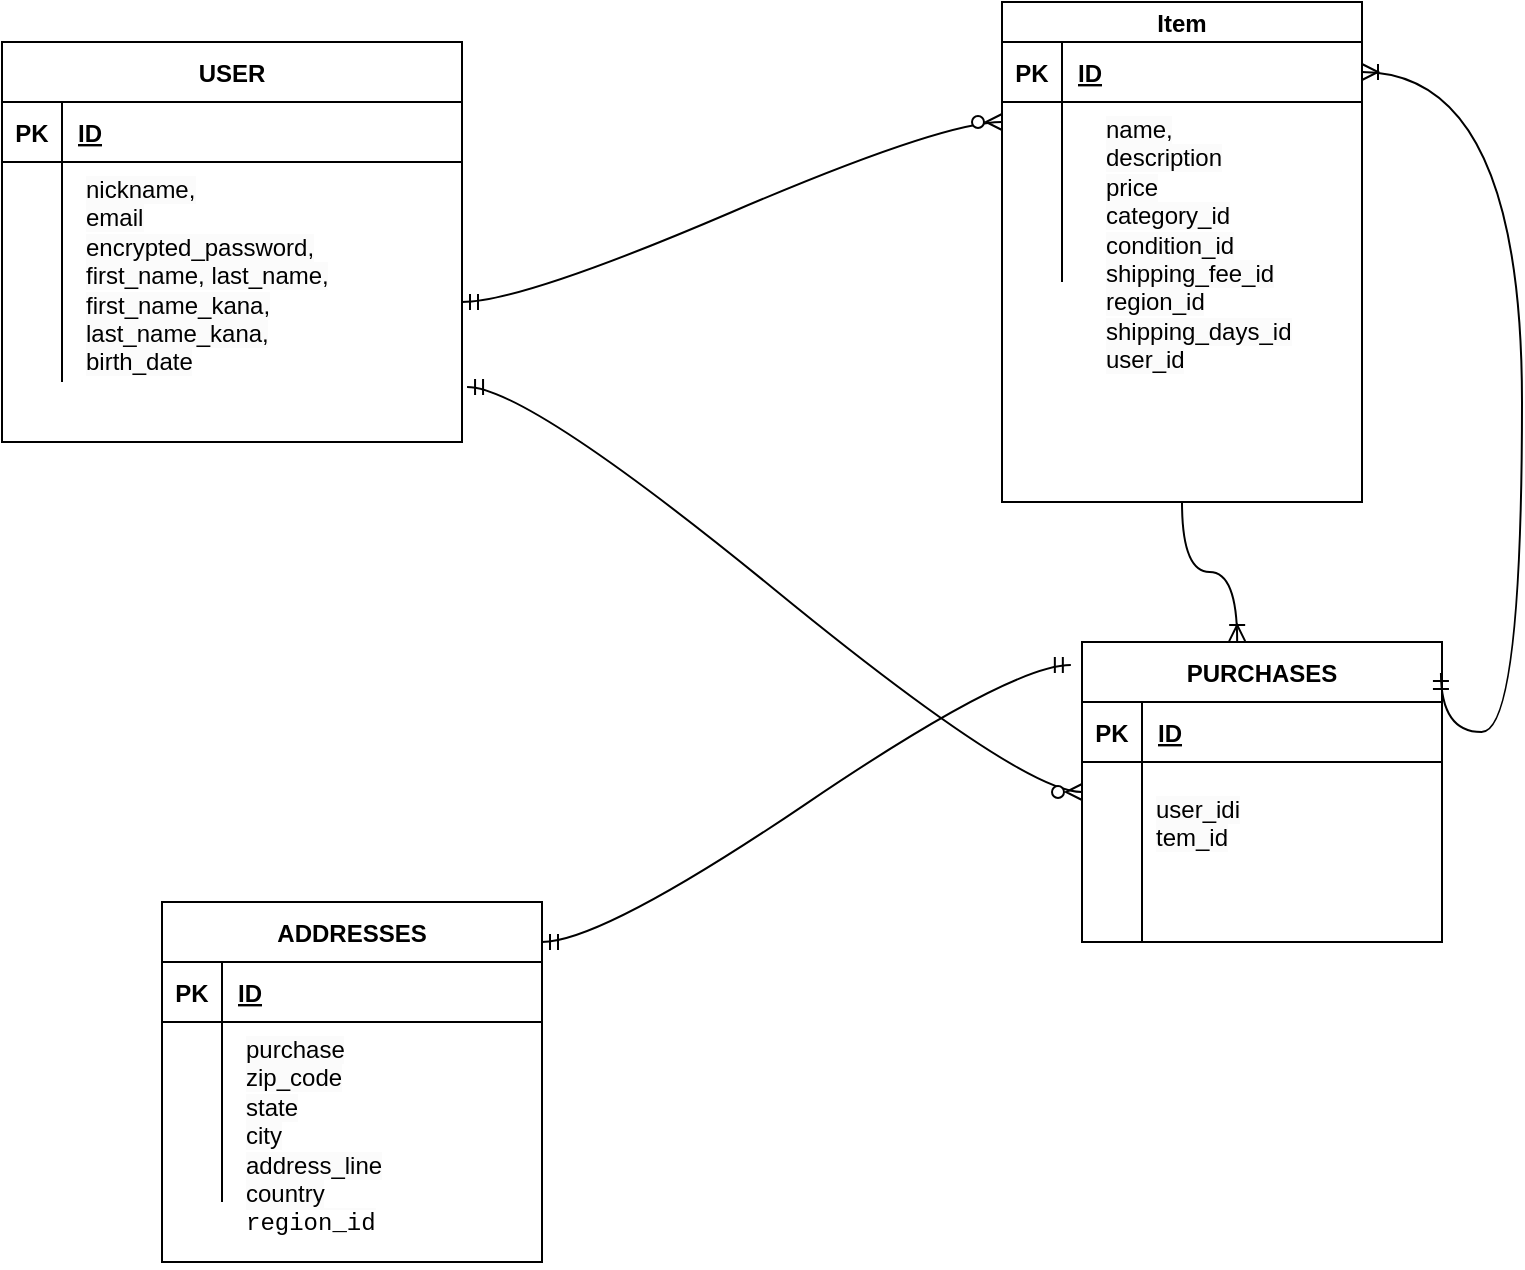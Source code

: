 <mxfile>
    <diagram id="cAI2ZftjPN-VTgmAf_sk" name="ページ3">
        <mxGraphModel dx="915" dy="1816" grid="1" gridSize="10" guides="1" tooltips="1" connect="1" arrows="1" fold="1" page="1" pageScale="1" pageWidth="827" pageHeight="1169" math="0" shadow="0">
            <root>
                <mxCell id="0"/>
                <mxCell id="1" parent="0"/>
                <mxCell id="d3gZWvAmhRLknY-FQu_A-1" value="USER" style="shape=table;startSize=30;container=1;collapsible=1;childLayout=tableLayout;fixedRows=1;rowLines=0;fontStyle=1;align=center;resizeLast=1;" parent="1" vertex="1">
                    <mxGeometry x="40" y="-870" width="230" height="200" as="geometry"/>
                </mxCell>
                <mxCell id="d3gZWvAmhRLknY-FQu_A-2" value="" style="shape=tableRow;horizontal=0;startSize=0;swimlaneHead=0;swimlaneBody=0;fillColor=none;collapsible=0;dropTarget=0;points=[[0,0.5],[1,0.5]];portConstraint=eastwest;top=0;left=0;right=0;bottom=1;" parent="d3gZWvAmhRLknY-FQu_A-1" vertex="1">
                    <mxGeometry y="30" width="230" height="30" as="geometry"/>
                </mxCell>
                <mxCell id="d3gZWvAmhRLknY-FQu_A-3" value="PK" style="shape=partialRectangle;connectable=0;fillColor=none;top=0;left=0;bottom=0;right=0;fontStyle=1;overflow=hidden;" parent="d3gZWvAmhRLknY-FQu_A-2" vertex="1">
                    <mxGeometry width="30" height="30" as="geometry">
                        <mxRectangle width="30" height="30" as="alternateBounds"/>
                    </mxGeometry>
                </mxCell>
                <mxCell id="d3gZWvAmhRLknY-FQu_A-4" value="ID" style="shape=partialRectangle;connectable=0;fillColor=none;top=0;left=0;bottom=0;right=0;align=left;spacingLeft=6;fontStyle=5;overflow=hidden;" parent="d3gZWvAmhRLknY-FQu_A-2" vertex="1">
                    <mxGeometry x="30" width="200" height="30" as="geometry">
                        <mxRectangle width="200" height="30" as="alternateBounds"/>
                    </mxGeometry>
                </mxCell>
                <mxCell id="d3gZWvAmhRLknY-FQu_A-5" value="" style="shape=tableRow;horizontal=0;startSize=0;swimlaneHead=0;swimlaneBody=0;fillColor=none;collapsible=0;dropTarget=0;points=[[0,0.5],[1,0.5]];portConstraint=eastwest;top=0;left=0;right=0;bottom=0;" parent="d3gZWvAmhRLknY-FQu_A-1" vertex="1">
                    <mxGeometry y="60" width="230" height="30" as="geometry"/>
                </mxCell>
                <mxCell id="d3gZWvAmhRLknY-FQu_A-6" value="" style="shape=partialRectangle;connectable=0;fillColor=none;top=0;left=0;bottom=0;right=0;editable=1;overflow=hidden;" parent="d3gZWvAmhRLknY-FQu_A-5" vertex="1">
                    <mxGeometry width="30" height="30" as="geometry">
                        <mxRectangle width="30" height="30" as="alternateBounds"/>
                    </mxGeometry>
                </mxCell>
                <mxCell id="d3gZWvAmhRLknY-FQu_A-7" value="" style="shape=partialRectangle;connectable=0;fillColor=none;top=0;left=0;bottom=0;right=0;align=left;spacingLeft=6;overflow=hidden;" parent="d3gZWvAmhRLknY-FQu_A-5" vertex="1">
                    <mxGeometry x="30" width="200" height="30" as="geometry">
                        <mxRectangle width="200" height="30" as="alternateBounds"/>
                    </mxGeometry>
                </mxCell>
                <mxCell id="d3gZWvAmhRLknY-FQu_A-8" value="" style="shape=tableRow;horizontal=0;startSize=0;swimlaneHead=0;swimlaneBody=0;fillColor=none;collapsible=0;dropTarget=0;points=[[0,0.5],[1,0.5]];portConstraint=eastwest;top=0;left=0;right=0;bottom=0;" parent="d3gZWvAmhRLknY-FQu_A-1" vertex="1">
                    <mxGeometry y="90" width="230" height="30" as="geometry"/>
                </mxCell>
                <mxCell id="d3gZWvAmhRLknY-FQu_A-9" value="" style="shape=partialRectangle;connectable=0;fillColor=none;top=0;left=0;bottom=0;right=0;editable=1;overflow=hidden;" parent="d3gZWvAmhRLknY-FQu_A-8" vertex="1">
                    <mxGeometry width="30" height="30" as="geometry">
                        <mxRectangle width="30" height="30" as="alternateBounds"/>
                    </mxGeometry>
                </mxCell>
                <mxCell id="d3gZWvAmhRLknY-FQu_A-10" value="" style="shape=partialRectangle;connectable=0;fillColor=none;top=0;left=0;bottom=0;right=0;align=left;spacingLeft=6;overflow=hidden;" parent="d3gZWvAmhRLknY-FQu_A-8" vertex="1">
                    <mxGeometry x="30" width="200" height="30" as="geometry">
                        <mxRectangle width="200" height="30" as="alternateBounds"/>
                    </mxGeometry>
                </mxCell>
                <mxCell id="d3gZWvAmhRLknY-FQu_A-11" value="" style="shape=tableRow;horizontal=0;startSize=0;swimlaneHead=0;swimlaneBody=0;fillColor=none;collapsible=0;dropTarget=0;points=[[0,0.5],[1,0.5]];portConstraint=eastwest;top=0;left=0;right=0;bottom=0;" parent="d3gZWvAmhRLknY-FQu_A-1" vertex="1">
                    <mxGeometry y="120" width="230" height="50" as="geometry"/>
                </mxCell>
                <mxCell id="d3gZWvAmhRLknY-FQu_A-12" value="" style="shape=partialRectangle;connectable=0;fillColor=none;top=0;left=0;bottom=0;right=0;editable=1;overflow=hidden;" parent="d3gZWvAmhRLknY-FQu_A-11" vertex="1">
                    <mxGeometry width="30" height="50" as="geometry">
                        <mxRectangle width="30" height="50" as="alternateBounds"/>
                    </mxGeometry>
                </mxCell>
                <mxCell id="d3gZWvAmhRLknY-FQu_A-13" value="" style="shape=partialRectangle;connectable=0;fillColor=none;top=0;left=0;bottom=0;right=0;align=left;spacingLeft=6;overflow=hidden;" parent="d3gZWvAmhRLknY-FQu_A-11" vertex="1">
                    <mxGeometry x="30" width="200" height="50" as="geometry">
                        <mxRectangle width="200" height="50" as="alternateBounds"/>
                    </mxGeometry>
                </mxCell>
                <mxCell id="d3gZWvAmhRLknY-FQu_A-14" value="PURCHASES" style="shape=table;startSize=30;container=1;collapsible=1;childLayout=tableLayout;fixedRows=1;rowLines=0;fontStyle=1;align=center;resizeLast=1;" parent="1" vertex="1">
                    <mxGeometry x="580" y="-570" width="180" height="150" as="geometry"/>
                </mxCell>
                <mxCell id="d3gZWvAmhRLknY-FQu_A-15" value="" style="shape=tableRow;horizontal=0;startSize=0;swimlaneHead=0;swimlaneBody=0;fillColor=none;collapsible=0;dropTarget=0;points=[[0,0.5],[1,0.5]];portConstraint=eastwest;top=0;left=0;right=0;bottom=1;" parent="d3gZWvAmhRLknY-FQu_A-14" vertex="1">
                    <mxGeometry y="30" width="180" height="30" as="geometry"/>
                </mxCell>
                <mxCell id="d3gZWvAmhRLknY-FQu_A-16" value="PK" style="shape=partialRectangle;connectable=0;fillColor=none;top=0;left=0;bottom=0;right=0;fontStyle=1;overflow=hidden;" parent="d3gZWvAmhRLknY-FQu_A-15" vertex="1">
                    <mxGeometry width="30" height="30" as="geometry">
                        <mxRectangle width="30" height="30" as="alternateBounds"/>
                    </mxGeometry>
                </mxCell>
                <mxCell id="d3gZWvAmhRLknY-FQu_A-17" value="ID" style="shape=partialRectangle;connectable=0;fillColor=none;top=0;left=0;bottom=0;right=0;align=left;spacingLeft=6;fontStyle=5;overflow=hidden;" parent="d3gZWvAmhRLknY-FQu_A-15" vertex="1">
                    <mxGeometry x="30" width="150" height="30" as="geometry">
                        <mxRectangle width="150" height="30" as="alternateBounds"/>
                    </mxGeometry>
                </mxCell>
                <mxCell id="d3gZWvAmhRLknY-FQu_A-18" value="" style="shape=tableRow;horizontal=0;startSize=0;swimlaneHead=0;swimlaneBody=0;fillColor=none;collapsible=0;dropTarget=0;points=[[0,0.5],[1,0.5]];portConstraint=eastwest;top=0;left=0;right=0;bottom=0;" parent="d3gZWvAmhRLknY-FQu_A-14" vertex="1">
                    <mxGeometry y="60" width="180" height="30" as="geometry"/>
                </mxCell>
                <mxCell id="d3gZWvAmhRLknY-FQu_A-19" value="" style="shape=partialRectangle;connectable=0;fillColor=none;top=0;left=0;bottom=0;right=0;editable=1;overflow=hidden;" parent="d3gZWvAmhRLknY-FQu_A-18" vertex="1">
                    <mxGeometry width="30" height="30" as="geometry">
                        <mxRectangle width="30" height="30" as="alternateBounds"/>
                    </mxGeometry>
                </mxCell>
                <mxCell id="d3gZWvAmhRLknY-FQu_A-20" value="" style="shape=partialRectangle;connectable=0;fillColor=none;top=0;left=0;bottom=0;right=0;align=left;spacingLeft=6;overflow=hidden;" parent="d3gZWvAmhRLknY-FQu_A-18" vertex="1">
                    <mxGeometry x="30" width="150" height="30" as="geometry">
                        <mxRectangle width="150" height="30" as="alternateBounds"/>
                    </mxGeometry>
                </mxCell>
                <mxCell id="d3gZWvAmhRLknY-FQu_A-21" value="" style="shape=tableRow;horizontal=0;startSize=0;swimlaneHead=0;swimlaneBody=0;fillColor=none;collapsible=0;dropTarget=0;points=[[0,0.5],[1,0.5]];portConstraint=eastwest;top=0;left=0;right=0;bottom=0;" parent="d3gZWvAmhRLknY-FQu_A-14" vertex="1">
                    <mxGeometry y="90" width="180" height="30" as="geometry"/>
                </mxCell>
                <mxCell id="d3gZWvAmhRLknY-FQu_A-22" value="" style="shape=partialRectangle;connectable=0;fillColor=none;top=0;left=0;bottom=0;right=0;editable=1;overflow=hidden;" parent="d3gZWvAmhRLknY-FQu_A-21" vertex="1">
                    <mxGeometry width="30" height="30" as="geometry">
                        <mxRectangle width="30" height="30" as="alternateBounds"/>
                    </mxGeometry>
                </mxCell>
                <mxCell id="d3gZWvAmhRLknY-FQu_A-23" value="" style="shape=partialRectangle;connectable=0;fillColor=none;top=0;left=0;bottom=0;right=0;align=left;spacingLeft=6;overflow=hidden;" parent="d3gZWvAmhRLknY-FQu_A-21" vertex="1">
                    <mxGeometry x="30" width="150" height="30" as="geometry">
                        <mxRectangle width="150" height="30" as="alternateBounds"/>
                    </mxGeometry>
                </mxCell>
                <mxCell id="d3gZWvAmhRLknY-FQu_A-24" value="" style="shape=tableRow;horizontal=0;startSize=0;swimlaneHead=0;swimlaneBody=0;fillColor=none;collapsible=0;dropTarget=0;points=[[0,0.5],[1,0.5]];portConstraint=eastwest;top=0;left=0;right=0;bottom=0;" parent="d3gZWvAmhRLknY-FQu_A-14" vertex="1">
                    <mxGeometry y="120" width="180" height="30" as="geometry"/>
                </mxCell>
                <mxCell id="d3gZWvAmhRLknY-FQu_A-25" value="" style="shape=partialRectangle;connectable=0;fillColor=none;top=0;left=0;bottom=0;right=0;editable=1;overflow=hidden;" parent="d3gZWvAmhRLknY-FQu_A-24" vertex="1">
                    <mxGeometry width="30" height="30" as="geometry">
                        <mxRectangle width="30" height="30" as="alternateBounds"/>
                    </mxGeometry>
                </mxCell>
                <mxCell id="d3gZWvAmhRLknY-FQu_A-26" value="" style="shape=partialRectangle;connectable=0;fillColor=none;top=0;left=0;bottom=0;right=0;align=left;spacingLeft=6;overflow=hidden;" parent="d3gZWvAmhRLknY-FQu_A-24" vertex="1">
                    <mxGeometry x="30" width="150" height="30" as="geometry">
                        <mxRectangle width="150" height="30" as="alternateBounds"/>
                    </mxGeometry>
                </mxCell>
                <mxCell id="d3gZWvAmhRLknY-FQu_A-27" value="ADDRESSES" style="shape=table;startSize=30;container=1;collapsible=1;childLayout=tableLayout;fixedRows=1;rowLines=0;fontStyle=1;align=center;resizeLast=1;" parent="1" vertex="1">
                    <mxGeometry x="120" y="-440" width="190" height="180" as="geometry"/>
                </mxCell>
                <mxCell id="d3gZWvAmhRLknY-FQu_A-28" value="" style="shape=tableRow;horizontal=0;startSize=0;swimlaneHead=0;swimlaneBody=0;fillColor=none;collapsible=0;dropTarget=0;points=[[0,0.5],[1,0.5]];portConstraint=eastwest;top=0;left=0;right=0;bottom=1;" parent="d3gZWvAmhRLknY-FQu_A-27" vertex="1">
                    <mxGeometry y="30" width="190" height="30" as="geometry"/>
                </mxCell>
                <mxCell id="d3gZWvAmhRLknY-FQu_A-29" value="PK" style="shape=partialRectangle;connectable=0;fillColor=none;top=0;left=0;bottom=0;right=0;fontStyle=1;overflow=hidden;" parent="d3gZWvAmhRLknY-FQu_A-28" vertex="1">
                    <mxGeometry width="30" height="30" as="geometry">
                        <mxRectangle width="30" height="30" as="alternateBounds"/>
                    </mxGeometry>
                </mxCell>
                <mxCell id="d3gZWvAmhRLknY-FQu_A-30" value="ID" style="shape=partialRectangle;connectable=0;fillColor=none;top=0;left=0;bottom=0;right=0;align=left;spacingLeft=6;fontStyle=5;overflow=hidden;" parent="d3gZWvAmhRLknY-FQu_A-28" vertex="1">
                    <mxGeometry x="30" width="160" height="30" as="geometry">
                        <mxRectangle width="160" height="30" as="alternateBounds"/>
                    </mxGeometry>
                </mxCell>
                <mxCell id="d3gZWvAmhRLknY-FQu_A-31" value="" style="shape=tableRow;horizontal=0;startSize=0;swimlaneHead=0;swimlaneBody=0;fillColor=none;collapsible=0;dropTarget=0;points=[[0,0.5],[1,0.5]];portConstraint=eastwest;top=0;left=0;right=0;bottom=0;" parent="d3gZWvAmhRLknY-FQu_A-27" vertex="1">
                    <mxGeometry y="60" width="190" height="30" as="geometry"/>
                </mxCell>
                <mxCell id="d3gZWvAmhRLknY-FQu_A-32" value="" style="shape=partialRectangle;connectable=0;fillColor=none;top=0;left=0;bottom=0;right=0;editable=1;overflow=hidden;" parent="d3gZWvAmhRLknY-FQu_A-31" vertex="1">
                    <mxGeometry width="30" height="30" as="geometry">
                        <mxRectangle width="30" height="30" as="alternateBounds"/>
                    </mxGeometry>
                </mxCell>
                <mxCell id="d3gZWvAmhRLknY-FQu_A-33" value="" style="shape=partialRectangle;connectable=0;fillColor=none;top=0;left=0;bottom=0;right=0;align=left;spacingLeft=6;overflow=hidden;" parent="d3gZWvAmhRLknY-FQu_A-31" vertex="1">
                    <mxGeometry x="30" width="160" height="30" as="geometry">
                        <mxRectangle width="160" height="30" as="alternateBounds"/>
                    </mxGeometry>
                </mxCell>
                <mxCell id="d3gZWvAmhRLknY-FQu_A-34" value="" style="shape=tableRow;horizontal=0;startSize=0;swimlaneHead=0;swimlaneBody=0;fillColor=none;collapsible=0;dropTarget=0;points=[[0,0.5],[1,0.5]];portConstraint=eastwest;top=0;left=0;right=0;bottom=0;" parent="d3gZWvAmhRLknY-FQu_A-27" vertex="1">
                    <mxGeometry y="90" width="190" height="30" as="geometry"/>
                </mxCell>
                <mxCell id="d3gZWvAmhRLknY-FQu_A-35" value="" style="shape=partialRectangle;connectable=0;fillColor=none;top=0;left=0;bottom=0;right=0;editable=1;overflow=hidden;" parent="d3gZWvAmhRLknY-FQu_A-34" vertex="1">
                    <mxGeometry width="30" height="30" as="geometry">
                        <mxRectangle width="30" height="30" as="alternateBounds"/>
                    </mxGeometry>
                </mxCell>
                <mxCell id="d3gZWvAmhRLknY-FQu_A-36" value="" style="shape=partialRectangle;connectable=0;fillColor=none;top=0;left=0;bottom=0;right=0;align=left;spacingLeft=6;overflow=hidden;" parent="d3gZWvAmhRLknY-FQu_A-34" vertex="1">
                    <mxGeometry x="30" width="160" height="30" as="geometry">
                        <mxRectangle width="160" height="30" as="alternateBounds"/>
                    </mxGeometry>
                </mxCell>
                <mxCell id="d3gZWvAmhRLknY-FQu_A-37" value="" style="shape=tableRow;horizontal=0;startSize=0;swimlaneHead=0;swimlaneBody=0;fillColor=none;collapsible=0;dropTarget=0;points=[[0,0.5],[1,0.5]];portConstraint=eastwest;top=0;left=0;right=0;bottom=0;" parent="d3gZWvAmhRLknY-FQu_A-27" vertex="1">
                    <mxGeometry y="120" width="190" height="30" as="geometry"/>
                </mxCell>
                <mxCell id="d3gZWvAmhRLknY-FQu_A-38" value="" style="shape=partialRectangle;connectable=0;fillColor=none;top=0;left=0;bottom=0;right=0;editable=1;overflow=hidden;" parent="d3gZWvAmhRLknY-FQu_A-37" vertex="1">
                    <mxGeometry width="30" height="30" as="geometry">
                        <mxRectangle width="30" height="30" as="alternateBounds"/>
                    </mxGeometry>
                </mxCell>
                <mxCell id="d3gZWvAmhRLknY-FQu_A-39" value="" style="shape=partialRectangle;connectable=0;fillColor=none;top=0;left=0;bottom=0;right=0;align=left;spacingLeft=6;overflow=hidden;" parent="d3gZWvAmhRLknY-FQu_A-37" vertex="1">
                    <mxGeometry x="30" width="160" height="30" as="geometry">
                        <mxRectangle width="160" height="30" as="alternateBounds"/>
                    </mxGeometry>
                </mxCell>
                <mxCell id="d3gZWvAmhRLknY-FQu_A-40" value="Item" style="shape=table;startSize=20;container=1;collapsible=1;childLayout=tableLayout;fixedRows=1;rowLines=0;fontStyle=1;align=center;resizeLast=1;" parent="1" vertex="1">
                    <mxGeometry x="540" y="-890" width="180" height="250" as="geometry"/>
                </mxCell>
                <mxCell id="d3gZWvAmhRLknY-FQu_A-41" value="" style="shape=tableRow;horizontal=0;startSize=0;swimlaneHead=0;swimlaneBody=0;fillColor=none;collapsible=0;dropTarget=0;points=[[0,0.5],[1,0.5]];portConstraint=eastwest;top=0;left=0;right=0;bottom=1;" parent="d3gZWvAmhRLknY-FQu_A-40" vertex="1">
                    <mxGeometry y="20" width="180" height="30" as="geometry"/>
                </mxCell>
                <mxCell id="d3gZWvAmhRLknY-FQu_A-42" value="PK" style="shape=partialRectangle;connectable=0;fillColor=none;top=0;left=0;bottom=0;right=0;fontStyle=1;overflow=hidden;" parent="d3gZWvAmhRLknY-FQu_A-41" vertex="1">
                    <mxGeometry width="30" height="30" as="geometry">
                        <mxRectangle width="30" height="30" as="alternateBounds"/>
                    </mxGeometry>
                </mxCell>
                <mxCell id="d3gZWvAmhRLknY-FQu_A-43" value="ID" style="shape=partialRectangle;connectable=0;fillColor=none;top=0;left=0;bottom=0;right=0;align=left;spacingLeft=6;fontStyle=5;overflow=hidden;" parent="d3gZWvAmhRLknY-FQu_A-41" vertex="1">
                    <mxGeometry x="30" width="150" height="30" as="geometry">
                        <mxRectangle width="150" height="30" as="alternateBounds"/>
                    </mxGeometry>
                </mxCell>
                <mxCell id="d3gZWvAmhRLknY-FQu_A-44" value="" style="shape=tableRow;horizontal=0;startSize=0;swimlaneHead=0;swimlaneBody=0;fillColor=none;collapsible=0;dropTarget=0;points=[[0,0.5],[1,0.5]];portConstraint=eastwest;top=0;left=0;right=0;bottom=0;" parent="d3gZWvAmhRLknY-FQu_A-40" vertex="1">
                    <mxGeometry y="50" width="180" height="30" as="geometry"/>
                </mxCell>
                <mxCell id="d3gZWvAmhRLknY-FQu_A-45" value="" style="shape=partialRectangle;connectable=0;fillColor=none;top=0;left=0;bottom=0;right=0;editable=1;overflow=hidden;" parent="d3gZWvAmhRLknY-FQu_A-44" vertex="1">
                    <mxGeometry width="30" height="30" as="geometry">
                        <mxRectangle width="30" height="30" as="alternateBounds"/>
                    </mxGeometry>
                </mxCell>
                <mxCell id="d3gZWvAmhRLknY-FQu_A-46" value="" style="shape=partialRectangle;connectable=0;fillColor=none;top=0;left=0;bottom=0;right=0;align=left;spacingLeft=6;overflow=hidden;" parent="d3gZWvAmhRLknY-FQu_A-44" vertex="1">
                    <mxGeometry x="30" width="150" height="30" as="geometry">
                        <mxRectangle width="150" height="30" as="alternateBounds"/>
                    </mxGeometry>
                </mxCell>
                <mxCell id="d3gZWvAmhRLknY-FQu_A-47" value="" style="shape=tableRow;horizontal=0;startSize=0;swimlaneHead=0;swimlaneBody=0;fillColor=none;collapsible=0;dropTarget=0;points=[[0,0.5],[1,0.5]];portConstraint=eastwest;top=0;left=0;right=0;bottom=0;" parent="d3gZWvAmhRLknY-FQu_A-40" vertex="1">
                    <mxGeometry y="80" width="180" height="30" as="geometry"/>
                </mxCell>
                <mxCell id="d3gZWvAmhRLknY-FQu_A-48" value="" style="shape=partialRectangle;connectable=0;fillColor=none;top=0;left=0;bottom=0;right=0;editable=1;overflow=hidden;" parent="d3gZWvAmhRLknY-FQu_A-47" vertex="1">
                    <mxGeometry width="30" height="30" as="geometry">
                        <mxRectangle width="30" height="30" as="alternateBounds"/>
                    </mxGeometry>
                </mxCell>
                <mxCell id="d3gZWvAmhRLknY-FQu_A-49" value="" style="shape=partialRectangle;connectable=0;fillColor=none;top=0;left=0;bottom=0;right=0;align=left;spacingLeft=6;overflow=hidden;" parent="d3gZWvAmhRLknY-FQu_A-47" vertex="1">
                    <mxGeometry x="30" width="150" height="30" as="geometry">
                        <mxRectangle width="150" height="30" as="alternateBounds"/>
                    </mxGeometry>
                </mxCell>
                <mxCell id="d3gZWvAmhRLknY-FQu_A-50" value="" style="shape=tableRow;horizontal=0;startSize=0;swimlaneHead=0;swimlaneBody=0;fillColor=none;collapsible=0;dropTarget=0;points=[[0,0.5],[1,0.5]];portConstraint=eastwest;top=0;left=0;right=0;bottom=0;" parent="d3gZWvAmhRLknY-FQu_A-40" vertex="1">
                    <mxGeometry y="110" width="180" height="30" as="geometry"/>
                </mxCell>
                <mxCell id="d3gZWvAmhRLknY-FQu_A-51" value="" style="shape=partialRectangle;connectable=0;fillColor=none;top=0;left=0;bottom=0;right=0;editable=1;overflow=hidden;" parent="d3gZWvAmhRLknY-FQu_A-50" vertex="1">
                    <mxGeometry width="30" height="30" as="geometry">
                        <mxRectangle width="30" height="30" as="alternateBounds"/>
                    </mxGeometry>
                </mxCell>
                <mxCell id="d3gZWvAmhRLknY-FQu_A-52" value="" style="shape=partialRectangle;connectable=0;fillColor=none;top=0;left=0;bottom=0;right=0;align=left;spacingLeft=6;overflow=hidden;" parent="d3gZWvAmhRLknY-FQu_A-50" vertex="1">
                    <mxGeometry x="30" width="150" height="30" as="geometry">
                        <mxRectangle width="150" height="30" as="alternateBounds"/>
                    </mxGeometry>
                </mxCell>
                <mxCell id="d3gZWvAmhRLknY-FQu_A-53" value="&lt;span style=&quot;color: rgb(0, 0, 0); font-family: Helvetica; font-size: 12px; font-style: normal; font-variant-ligatures: normal; font-variant-caps: normal; font-weight: 400; letter-spacing: normal; orphans: 2; text-align: left; text-indent: 0px; text-transform: none; widows: 2; word-spacing: 0px; -webkit-text-stroke-width: 0px; background-color: rgb(251, 251, 251); text-decoration-thickness: initial; text-decoration-style: initial; text-decoration-color: initial; float: none; display: inline !important;&quot;&gt;nickname,&lt;br&gt;email&lt;br&gt;encrypted_password, first_name, last_name, first_name_kana, last_name_kana, birth_date&lt;/span&gt;" style="text;whiteSpace=wrap;html=1;" parent="1" vertex="1">
                    <mxGeometry x="80" y="-810" width="150" height="120" as="geometry"/>
                </mxCell>
                <mxCell id="d3gZWvAmhRLknY-FQu_A-54" value="&lt;span style=&quot;color: rgb(0, 0, 0); font-family: Helvetica; font-size: 12px; font-style: normal; font-variant-ligatures: normal; font-variant-caps: normal; font-weight: 400; letter-spacing: normal; orphans: 2; text-align: left; text-indent: 0px; text-transform: none; widows: 2; word-spacing: 0px; -webkit-text-stroke-width: 0px; background-color: rgb(251, 251, 251); text-decoration-thickness: initial; text-decoration-style: initial; text-decoration-color: initial; float: none; display: inline !important;&quot;&gt;name,&lt;br&gt;description&lt;br&gt;price&lt;br&gt;category_id&lt;br&gt;condition_id&lt;br&gt;shipping_fee_id&lt;br&gt;region_id&lt;br&gt;shipping_days_id&lt;br&gt;user_id&lt;br&gt;&lt;br&gt;&lt;/span&gt;" style="text;whiteSpace=wrap;html=1;" parent="1" vertex="1">
                    <mxGeometry x="590" y="-840" width="120" height="140" as="geometry"/>
                </mxCell>
                <mxCell id="d3gZWvAmhRLknY-FQu_A-55" value="&lt;span style=&quot;color: rgb(0, 0, 0); font-family: Helvetica; font-size: 12px; font-style: normal; font-variant-ligatures: normal; font-variant-caps: normal; font-weight: 400; letter-spacing: normal; orphans: 2; text-align: left; text-indent: 0px; text-transform: none; widows: 2; word-spacing: 0px; -webkit-text-stroke-width: 0px; background-color: rgb(251, 251, 251); text-decoration-thickness: initial; text-decoration-style: initial; text-decoration-color: initial; float: none; display: inline !important;&quot;&gt;user_idi&lt;br&gt;tem_id&lt;/span&gt;" style="text;whiteSpace=wrap;html=1;" parent="1" vertex="1">
                    <mxGeometry x="615" y="-500" width="100" height="40" as="geometry"/>
                </mxCell>
                <mxCell id="d3gZWvAmhRLknY-FQu_A-56" value="&lt;span style=&quot;color: rgb(0, 0, 0); font-family: Helvetica; font-size: 12px; font-style: normal; font-variant-ligatures: normal; font-variant-caps: normal; font-weight: 400; letter-spacing: normal; orphans: 2; text-align: left; text-indent: 0px; text-transform: none; widows: 2; word-spacing: 0px; -webkit-text-stroke-width: 0px; background-color: rgb(251, 251, 251); text-decoration-thickness: initial; text-decoration-style: initial; text-decoration-color: initial; float: none; display: inline !important;&quot;&gt;purchase&lt;br&gt;zip_code&lt;br&gt;state&lt;br&gt;city&lt;br&gt;address_line&lt;br&gt;country&lt;br&gt;&lt;span style=&quot;font-family: Menlo, Monaco, &amp;quot;Courier New&amp;quot;, monospace; background-color: rgb(255, 255, 255);&quot;&gt;region_id&lt;/span&gt;&lt;br&gt;&lt;br&gt;&lt;/span&gt;" style="text;whiteSpace=wrap;html=1;" parent="1" vertex="1">
                    <mxGeometry x="160" y="-380" width="100" height="110" as="geometry"/>
                </mxCell>
                <mxCell id="d3gZWvAmhRLknY-FQu_A-57" value="" style="edgeStyle=orthogonalEdgeStyle;fontSize=12;html=1;endArrow=ERoneToMany;curved=1;entryX=0.431;entryY=-0.003;entryDx=0;entryDy=0;entryPerimeter=0;exitX=0.5;exitY=1;exitDx=0;exitDy=0;" parent="1" target="d3gZWvAmhRLknY-FQu_A-14" edge="1" source="d3gZWvAmhRLknY-FQu_A-40">
                    <mxGeometry width="100" height="100" relative="1" as="geometry">
                        <mxPoint x="658" y="-670" as="sourcePoint"/>
                        <mxPoint x="660" y="-600" as="targetPoint"/>
                    </mxGeometry>
                </mxCell>
                <mxCell id="d3gZWvAmhRLknY-FQu_A-58" value="" style="edgeStyle=entityRelationEdgeStyle;fontSize=12;html=1;endArrow=ERmandOne;startArrow=ERmandOne;curved=1;entryX=-0.031;entryY=0.077;entryDx=0;entryDy=0;entryPerimeter=0;" parent="1" target="d3gZWvAmhRLknY-FQu_A-14" edge="1">
                    <mxGeometry width="100" height="100" relative="1" as="geometry">
                        <mxPoint x="310" y="-420" as="sourcePoint"/>
                        <mxPoint x="410" y="-520" as="targetPoint"/>
                    </mxGeometry>
                </mxCell>
                <mxCell id="d3gZWvAmhRLknY-FQu_A-59" value="" style="edgeStyle=entityRelationEdgeStyle;fontSize=12;html=1;endArrow=ERzeroToMany;startArrow=ERmandOne;curved=1;" parent="1" edge="1">
                    <mxGeometry width="100" height="100" relative="1" as="geometry">
                        <mxPoint x="270" y="-740" as="sourcePoint"/>
                        <mxPoint x="540" y="-830" as="targetPoint"/>
                    </mxGeometry>
                </mxCell>
                <mxCell id="d3gZWvAmhRLknY-FQu_A-60" value="" style="edgeStyle=entityRelationEdgeStyle;fontSize=12;html=1;endArrow=ERzeroToMany;startArrow=ERmandOne;curved=1;entryX=0;entryY=0.5;entryDx=0;entryDy=0;exitX=1.011;exitY=1.05;exitDx=0;exitDy=0;exitPerimeter=0;" parent="1" source="d3gZWvAmhRLknY-FQu_A-11" target="d3gZWvAmhRLknY-FQu_A-18" edge="1">
                    <mxGeometry width="100" height="100" relative="1" as="geometry">
                        <mxPoint x="280" y="-700" as="sourcePoint"/>
                        <mxPoint x="550" y="-820" as="targetPoint"/>
                    </mxGeometry>
                </mxCell>
                <mxCell id="d3gZWvAmhRLknY-FQu_A-61" value="" style="fontSize=12;html=1;endArrow=ERoneToMany;startArrow=ERmandOne;exitX=0.997;exitY=0.103;exitDx=0;exitDy=0;entryX=1;entryY=0.5;entryDx=0;entryDy=0;edgeStyle=orthogonalEdgeStyle;curved=1;exitPerimeter=0;" parent="1" source="d3gZWvAmhRLknY-FQu_A-14" target="d3gZWvAmhRLknY-FQu_A-41" edge="1">
                    <mxGeometry width="100" height="100" relative="1" as="geometry">
                        <mxPoint x="670" y="-590" as="sourcePoint"/>
                        <mxPoint x="770" y="-690" as="targetPoint"/>
                        <Array as="points">
                            <mxPoint x="760" y="-525"/>
                            <mxPoint x="800" y="-525"/>
                            <mxPoint x="800" y="-855"/>
                        </Array>
                    </mxGeometry>
                </mxCell>
            </root>
        </mxGraphModel>
    </diagram>
</mxfile>